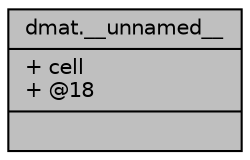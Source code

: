 digraph "dmat.__unnamed__"
{
 // INTERACTIVE_SVG=YES
  bgcolor="transparent";
  edge [fontname="Helvetica",fontsize="10",labelfontname="Helvetica",labelfontsize="10"];
  node [fontname="Helvetica",fontsize="10",shape=record];
  Node148 [label="{dmat.__unnamed__\n|+ cell\l+ @18\l|}",height=0.2,width=0.4,color="black", fillcolor="grey75", style="filled", fontcolor="black"];
}
